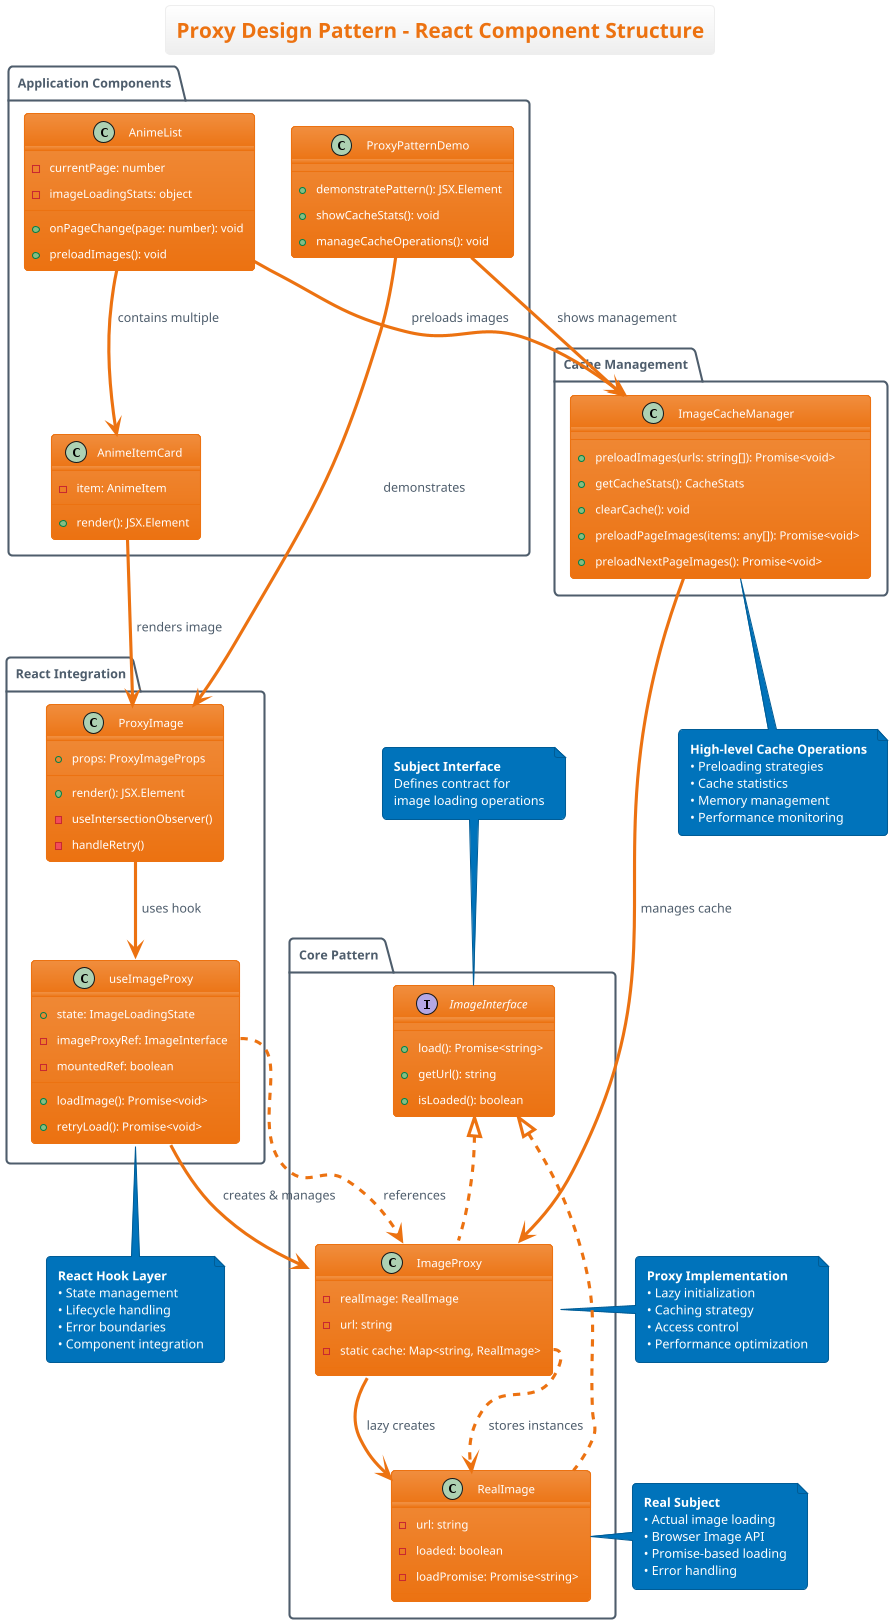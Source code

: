@startuml ProxyPatternComponentStructure
!theme aws-orange

title Proxy Design Pattern - React Component Structure

package "Core Pattern" {
    interface ImageInterface {
        +load(): Promise<string>
        +getUrl(): string
        +isLoaded(): boolean
    }
    
    class RealImage implements ImageInterface {
        -url: string
        -loaded: boolean
        -loadPromise: Promise<string>
    }
    
    class ImageProxy implements ImageInterface {
        -realImage: RealImage
        -url: string
        -static cache: Map<string, RealImage>
    }
}

package "React Integration" {
    class useImageProxy {
        +state: ImageLoadingState
        +loadImage(): Promise<void>
        +retryLoad(): Promise<void>
        -imageProxyRef: ImageInterface
        -mountedRef: boolean
    }
    
    class ProxyImage {
        +props: ProxyImageProps
        +render(): JSX.Element
        -useIntersectionObserver()
        -handleRetry()
    }
}

package "Cache Management" {
    class ImageCacheManager {
        +preloadImages(urls: string[]): Promise<void>
        +getCacheStats(): CacheStats
        +clearCache(): void
        +preloadPageImages(items: any[]): Promise<void>
        +preloadNextPageImages(): Promise<void>
    }
}

package "Application Components" {
    class AnimeList {
        -currentPage: number
        -imageLoadingStats: object
        +onPageChange(page: number): void
        +preloadImages(): void
    }
    
    class AnimeItemCard {
        -item: AnimeItem
        +render(): JSX.Element
    }
    
    class ProxyPatternDemo {
        +demonstratePattern(): JSX.Element
        +showCacheStats(): void
        +manageCacheOperations(): void
    }
}

' Relationships
useImageProxy --> ImageProxy : creates & manages
ProxyImage --> useImageProxy : uses hook
AnimeItemCard --> ProxyImage : renders image
AnimeList --> AnimeItemCard : contains multiple
AnimeList --> ImageCacheManager : preloads images
ImageCacheManager --> ImageProxy : manages cache
ImageProxy --> RealImage : lazy creates
ProxyPatternDemo --> ProxyImage : demonstrates
ProxyPatternDemo --> ImageCacheManager : shows management

' Dependencies
ImageProxy::cache ..> RealImage : stores instances
useImageProxy::imageProxyRef ..> ImageProxy : references

note top of ImageInterface
    **Subject Interface**
    Defines contract for 
    image loading operations
end note

note right of ImageProxy
    **Proxy Implementation**
    • Lazy initialization
    • Caching strategy
    • Access control
    • Performance optimization
end note

note left of RealImage
    **Real Subject**
    • Actual image loading
    • Browser Image API
    • Promise-based loading
    • Error handling
end note

note bottom of useImageProxy
    **React Hook Layer**
    • State management
    • Lifecycle handling
    • Error boundaries
    • Component integration
end note

note bottom of ImageCacheManager
    **High-level Cache Operations**
    • Preloading strategies
    • Cache statistics
    • Memory management
    • Performance monitoring
end note

@enduml
